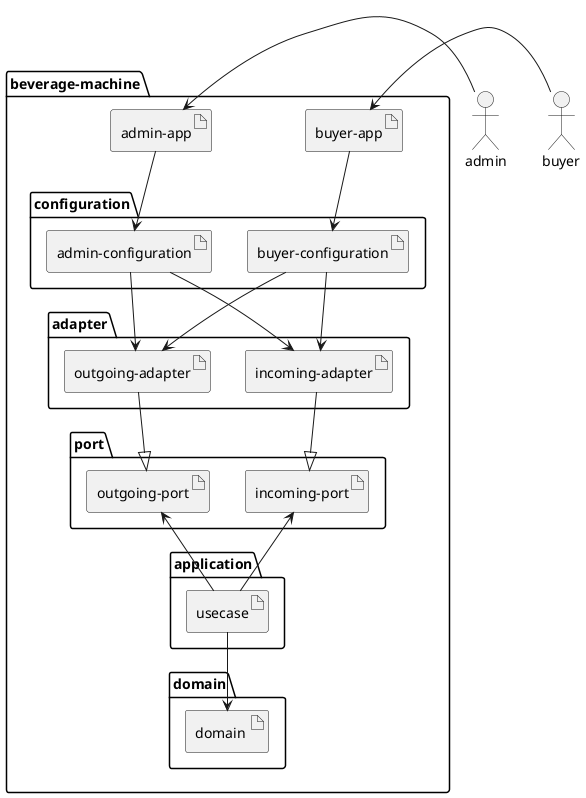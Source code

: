 @startuml
package "beverage-machine" {

package "configuration" {
    artifact "buyer-configuration"
    artifact "admin-configuration"
}

package "adapter" {
    artifact "incoming-adapter"
    artifact "outgoing-adapter"
}

package "port" {
    artifact "incoming-port"
    artifact "outgoing-port"
}

package "application" {
    artifact "usecase"
}

package "domain" {
    artifact "domain "
}

artifact "buyer-app"
artifact "admin-app"
}

(admin-configuration) --> (incoming-adapter)
(admin-configuration) --> (outgoing-adapter)
(buyer-configuration) --> (incoming-adapter)
(buyer-configuration) --> (outgoing-adapter)
' 실은 아래와 같이 configuration은 port에 대한 의존성도 가지고 있다.
' (admin-configuration) --> (incoming-port)
' (admin-configuration) --> (outgoing-port)
' (buyer-configuration) --> (incoming-port)
' (buyer-configuration) --> (outgoing-port)

(incoming-adapter) --^ (incoming-port)
(outgoing-adapter) --^ (outgoing-port)

usecase -up-> (incoming-port)
usecase -up-> (outgoing-port)
usecase --> (domain )

(buyer-app) -down-> (buyer-configuration)
(admin-app) -down-> (admin-configuration)

actor buyer
actor admin

buyer -left-> (buyer-app)
admin -left-> (admin-app)
@enduml
